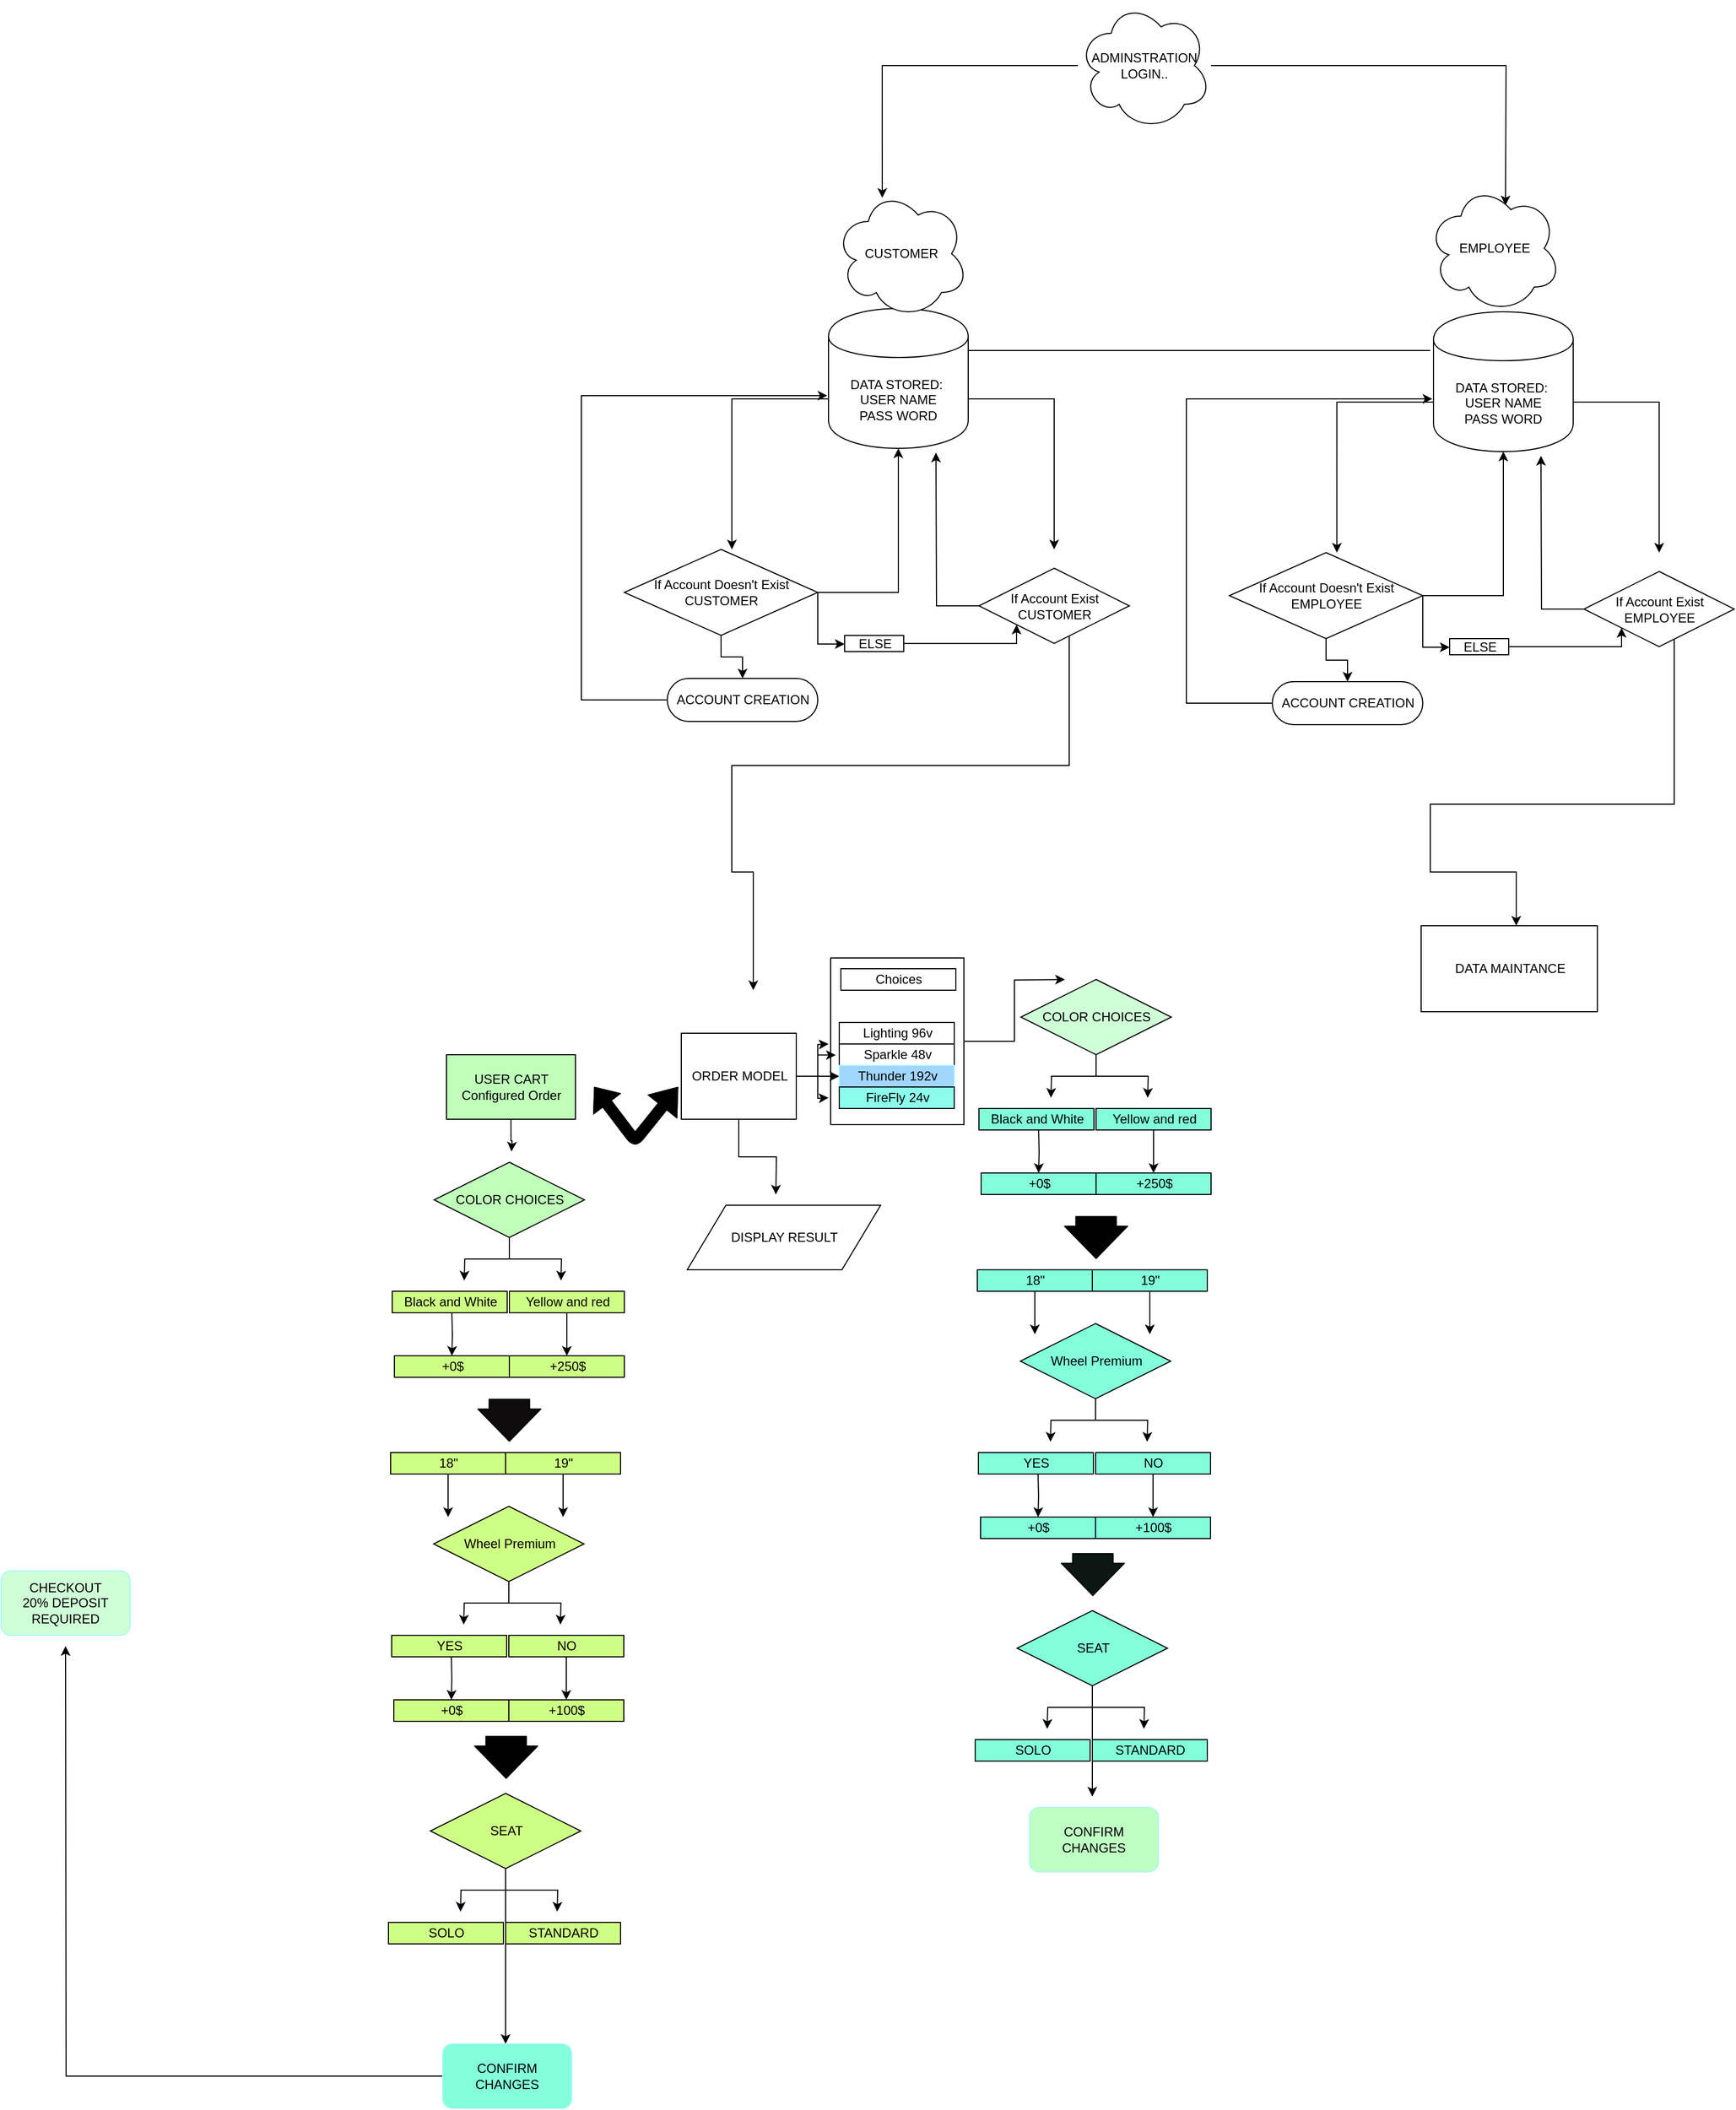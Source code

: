 <mxfile version="12.1.0" type="github" pages="1"><diagram id="tOOhJT7i22HmIIOKfleO" name="Page-1"><mxGraphModel dx="2781" dy="1863" grid="1" gridSize="10" guides="1" tooltips="1" connect="1" arrows="1" fold="1" page="1" pageScale="1" pageWidth="850" pageHeight="1100" math="0" shadow="0"><root><mxCell id="0"/><mxCell id="1" parent="0"/><mxCell id="ttzh-pr97tGaHgZJYW2i-22" style="edgeStyle=orthogonalEdgeStyle;rounded=0;orthogonalLoop=1;jettySize=auto;html=1;" edge="1" parent="1" source="ttzh-pr97tGaHgZJYW2i-20"><mxGeometry relative="1" as="geometry"><mxPoint x="490" y="460" as="targetPoint"/></mxGeometry></mxCell><mxCell id="ttzh-pr97tGaHgZJYW2i-20" value="" style="html=1;dashed=0;whitespace=wrap;" vertex="1" parent="1"><mxGeometry x="272" y="440" width="124" height="155" as="geometry"/></mxCell><mxCell id="7T_k5h3l0pb4piRsph_v-25" style="edgeStyle=orthogonalEdgeStyle;rounded=0;orthogonalLoop=1;jettySize=auto;html=1;entryX=-0.008;entryY=0.623;entryDx=0;entryDy=0;entryPerimeter=0;" parent="1" source="7T_k5h3l0pb4piRsph_v-1" target="7T_k5h3l0pb4piRsph_v-3" edge="1"><mxGeometry relative="1" as="geometry"><mxPoint x="250" y="-80" as="targetPoint"/><Array as="points"><mxPoint x="40" y="200"/><mxPoint x="40" y="-83"/></Array></mxGeometry></mxCell><mxCell id="7T_k5h3l0pb4piRsph_v-1" value="ACCOUNT CREATION" style="html=1;dashed=0;whitespace=wrap;shape=mxgraph.dfd.start" parent="1" vertex="1"><mxGeometry x="120" y="180" width="140" height="40" as="geometry"/></mxCell><mxCell id="7T_k5h3l0pb4piRsph_v-16" style="edgeStyle=orthogonalEdgeStyle;rounded=0;orthogonalLoop=1;jettySize=auto;html=1;entryX=0.556;entryY=0;entryDx=0;entryDy=0;entryPerimeter=0;" parent="1" source="7T_k5h3l0pb4piRsph_v-3" target="7T_k5h3l0pb4piRsph_v-7" edge="1"><mxGeometry relative="1" as="geometry"><Array as="points"><mxPoint x="180" y="-80"/></Array></mxGeometry></mxCell><mxCell id="7T_k5h3l0pb4piRsph_v-17" style="edgeStyle=orthogonalEdgeStyle;rounded=0;orthogonalLoop=1;jettySize=auto;html=1;" parent="1" source="7T_k5h3l0pb4piRsph_v-3" edge="1"><mxGeometry relative="1" as="geometry"><mxPoint x="480" y="60" as="targetPoint"/><Array as="points"><mxPoint x="480" y="-80"/></Array></mxGeometry></mxCell><mxCell id="7T_k5h3l0pb4piRsph_v-3" value="DATA STORED:&amp;nbsp;&lt;br&gt;USER NAME&lt;br&gt;PASS WORD" style="shape=cylinder;whiteSpace=wrap;html=1;boundedLbl=1;backgroundOutline=1;" parent="1" vertex="1"><mxGeometry x="270" y="-164" width="130" height="130" as="geometry"/></mxCell><mxCell id="7T_k5h3l0pb4piRsph_v-26" style="edgeStyle=orthogonalEdgeStyle;rounded=0;orthogonalLoop=1;jettySize=auto;html=1;" parent="1" source="7T_k5h3l0pb4piRsph_v-5" edge="1"><mxGeometry relative="1" as="geometry"><mxPoint x="370" y="-30" as="targetPoint"/></mxGeometry></mxCell><mxCell id="xP6dn8a69uU6Bmhhe62T-63" style="edgeStyle=orthogonalEdgeStyle;rounded=0;orthogonalLoop=1;jettySize=auto;html=1;" parent="1" source="7T_k5h3l0pb4piRsph_v-5" edge="1"><mxGeometry relative="1" as="geometry"><mxPoint x="200" y="470" as="targetPoint"/><Array as="points"><mxPoint x="494" y="261"/><mxPoint x="180" y="261"/><mxPoint x="180" y="360"/><mxPoint x="200" y="360"/><mxPoint x="200" y="400"/></Array></mxGeometry></mxCell><mxCell id="7T_k5h3l0pb4piRsph_v-5" value="If Account Exist&lt;br&gt;CUSTOMER" style="shape=rhombus;html=1;dashed=0;whitespace=wrap;perimeter=rhombusPerimeter;" parent="1" vertex="1"><mxGeometry x="410" y="77.5" width="140" height="70" as="geometry"/></mxCell><mxCell id="7T_k5h3l0pb4piRsph_v-8" style="edgeStyle=orthogonalEdgeStyle;rounded=0;orthogonalLoop=1;jettySize=auto;html=1;entryX=0.5;entryY=0.5;entryDx=0;entryDy=-20;entryPerimeter=0;" parent="1" source="7T_k5h3l0pb4piRsph_v-7" target="7T_k5h3l0pb4piRsph_v-1" edge="1"><mxGeometry relative="1" as="geometry"/></mxCell><mxCell id="7T_k5h3l0pb4piRsph_v-12" style="edgeStyle=orthogonalEdgeStyle;rounded=0;orthogonalLoop=1;jettySize=auto;html=1;exitX=1;exitY=0.5;exitDx=0;exitDy=0;" parent="1" source="7T_k5h3l0pb4piRsph_v-7" target="7T_k5h3l0pb4piRsph_v-10" edge="1"><mxGeometry relative="1" as="geometry"><Array as="points"><mxPoint x="260" y="148"/></Array></mxGeometry></mxCell><mxCell id="7T_k5h3l0pb4piRsph_v-18" style="edgeStyle=orthogonalEdgeStyle;rounded=0;orthogonalLoop=1;jettySize=auto;html=1;" parent="1" source="7T_k5h3l0pb4piRsph_v-7" edge="1"><mxGeometry relative="1" as="geometry"><mxPoint x="335" y="-34" as="targetPoint"/><Array as="points"><mxPoint x="335" y="100"/></Array></mxGeometry></mxCell><mxCell id="7T_k5h3l0pb4piRsph_v-7" value="If Account Doesn't Exist&lt;br&gt;CUSTOMER" style="shape=rhombus;html=1;dashed=0;whitespace=wrap;perimeter=rhombusPerimeter;" parent="1" vertex="1"><mxGeometry x="80" y="60" width="180" height="80" as="geometry"/></mxCell><mxCell id="7T_k5h3l0pb4piRsph_v-24" style="edgeStyle=orthogonalEdgeStyle;rounded=0;orthogonalLoop=1;jettySize=auto;html=1;entryX=0;entryY=1;entryDx=0;entryDy=0;" parent="1" source="7T_k5h3l0pb4piRsph_v-10" target="7T_k5h3l0pb4piRsph_v-5" edge="1"><mxGeometry relative="1" as="geometry"><Array as="points"><mxPoint x="445" y="148"/></Array></mxGeometry></mxCell><mxCell id="7T_k5h3l0pb4piRsph_v-10" value="ELSE" style="html=1;dashed=0;whitespace=wrap;" parent="1" vertex="1"><mxGeometry x="285" y="140" width="55" height="15" as="geometry"/></mxCell><mxCell id="xP6dn8a69uU6Bmhhe62T-27" style="edgeStyle=orthogonalEdgeStyle;rounded=0;orthogonalLoop=1;jettySize=auto;html=1;entryX=-0.008;entryY=0.623;entryDx=0;entryDy=0;entryPerimeter=0;" parent="1" source="xP6dn8a69uU6Bmhhe62T-28" target="xP6dn8a69uU6Bmhhe62T-31" edge="1"><mxGeometry relative="1" as="geometry"><mxPoint x="813" y="-77" as="targetPoint"/><Array as="points"><mxPoint x="603" y="203"/><mxPoint x="603" y="-80"/></Array></mxGeometry></mxCell><mxCell id="xP6dn8a69uU6Bmhhe62T-28" value="ACCOUNT CREATION" style="html=1;dashed=0;whitespace=wrap;shape=mxgraph.dfd.start" parent="1" vertex="1"><mxGeometry x="683" y="183" width="140" height="40" as="geometry"/></mxCell><mxCell id="xP6dn8a69uU6Bmhhe62T-29" style="edgeStyle=orthogonalEdgeStyle;rounded=0;orthogonalLoop=1;jettySize=auto;html=1;entryX=0.556;entryY=0;entryDx=0;entryDy=0;entryPerimeter=0;" parent="1" source="xP6dn8a69uU6Bmhhe62T-31" target="xP6dn8a69uU6Bmhhe62T-38" edge="1"><mxGeometry relative="1" as="geometry"><Array as="points"><mxPoint x="743" y="-77"/></Array></mxGeometry></mxCell><mxCell id="xP6dn8a69uU6Bmhhe62T-30" style="edgeStyle=orthogonalEdgeStyle;rounded=0;orthogonalLoop=1;jettySize=auto;html=1;" parent="1" source="xP6dn8a69uU6Bmhhe62T-31" edge="1"><mxGeometry relative="1" as="geometry"><mxPoint x="1043" y="63" as="targetPoint"/><Array as="points"><mxPoint x="1043" y="-77"/></Array></mxGeometry></mxCell><mxCell id="xP6dn8a69uU6Bmhhe62T-31" value="DATA STORED:&amp;nbsp;&lt;br&gt;USER NAME&lt;br&gt;PASS WORD" style="shape=cylinder;whiteSpace=wrap;html=1;boundedLbl=1;backgroundOutline=1;" parent="1" vertex="1"><mxGeometry x="833" y="-161" width="130" height="130" as="geometry"/></mxCell><mxCell id="xP6dn8a69uU6Bmhhe62T-32" style="edgeStyle=orthogonalEdgeStyle;rounded=0;orthogonalLoop=1;jettySize=auto;html=1;" parent="1" source="xP6dn8a69uU6Bmhhe62T-34" edge="1"><mxGeometry relative="1" as="geometry"><mxPoint x="933" y="-27" as="targetPoint"/></mxGeometry></mxCell><mxCell id="xP6dn8a69uU6Bmhhe62T-65" style="edgeStyle=orthogonalEdgeStyle;rounded=0;orthogonalLoop=1;jettySize=auto;html=1;" parent="1" source="xP6dn8a69uU6Bmhhe62T-34" edge="1"><mxGeometry relative="1" as="geometry"><mxPoint x="910" y="410" as="targetPoint"/><Array as="points"><mxPoint x="1057" y="297"/><mxPoint x="830" y="297"/><mxPoint x="830" y="360"/><mxPoint x="910" y="360"/></Array></mxGeometry></mxCell><mxCell id="xP6dn8a69uU6Bmhhe62T-34" value="If Account Exist&lt;br&gt;EMPLOYEE" style="shape=rhombus;html=1;dashed=0;whitespace=wrap;perimeter=rhombusPerimeter;" parent="1" vertex="1"><mxGeometry x="973" y="80.5" width="140" height="70" as="geometry"/></mxCell><mxCell id="xP6dn8a69uU6Bmhhe62T-35" style="edgeStyle=orthogonalEdgeStyle;rounded=0;orthogonalLoop=1;jettySize=auto;html=1;entryX=0.5;entryY=0.5;entryDx=0;entryDy=-20;entryPerimeter=0;" parent="1" source="xP6dn8a69uU6Bmhhe62T-38" target="xP6dn8a69uU6Bmhhe62T-28" edge="1"><mxGeometry relative="1" as="geometry"/></mxCell><mxCell id="xP6dn8a69uU6Bmhhe62T-36" style="edgeStyle=orthogonalEdgeStyle;rounded=0;orthogonalLoop=1;jettySize=auto;html=1;exitX=1;exitY=0.5;exitDx=0;exitDy=0;" parent="1" source="xP6dn8a69uU6Bmhhe62T-38" target="xP6dn8a69uU6Bmhhe62T-40" edge="1"><mxGeometry relative="1" as="geometry"><Array as="points"><mxPoint x="823" y="151"/></Array></mxGeometry></mxCell><mxCell id="xP6dn8a69uU6Bmhhe62T-37" style="edgeStyle=orthogonalEdgeStyle;rounded=0;orthogonalLoop=1;jettySize=auto;html=1;" parent="1" source="xP6dn8a69uU6Bmhhe62T-38" edge="1"><mxGeometry relative="1" as="geometry"><mxPoint x="898" y="-31" as="targetPoint"/><Array as="points"><mxPoint x="898" y="103"/></Array></mxGeometry></mxCell><mxCell id="xP6dn8a69uU6Bmhhe62T-38" value="If Account Doesn't Exist&lt;br&gt;EMPLOYEE" style="shape=rhombus;html=1;dashed=0;whitespace=wrap;perimeter=rhombusPerimeter;" parent="1" vertex="1"><mxGeometry x="643" y="63" width="180" height="80" as="geometry"/></mxCell><mxCell id="xP6dn8a69uU6Bmhhe62T-39" style="edgeStyle=orthogonalEdgeStyle;rounded=0;orthogonalLoop=1;jettySize=auto;html=1;entryX=0;entryY=1;entryDx=0;entryDy=0;" parent="1" source="xP6dn8a69uU6Bmhhe62T-40" target="xP6dn8a69uU6Bmhhe62T-34" edge="1"><mxGeometry relative="1" as="geometry"><Array as="points"><mxPoint x="1008" y="151"/></Array></mxGeometry></mxCell><mxCell id="xP6dn8a69uU6Bmhhe62T-40" value="ELSE" style="html=1;dashed=0;whitespace=wrap;" parent="1" vertex="1"><mxGeometry x="848" y="143" width="55" height="15" as="geometry"/></mxCell><mxCell id="xP6dn8a69uU6Bmhhe62T-42" value="CUSTOMER" style="shape=cloud;whiteSpace=wrap;html=1;" parent="1" vertex="1"><mxGeometry x="276" y="-275" width="124" height="120" as="geometry"/></mxCell><mxCell id="xP6dn8a69uU6Bmhhe62T-57" value="EMPLOYEE" style="shape=cloud;whiteSpace=wrap;html=1;" parent="1" vertex="1"><mxGeometry x="827.5" y="-280" width="124" height="120" as="geometry"/></mxCell><mxCell id="xP6dn8a69uU6Bmhhe62T-61" style="edgeStyle=orthogonalEdgeStyle;rounded=0;orthogonalLoop=1;jettySize=auto;html=1;entryX=0.355;entryY=0.067;entryDx=0;entryDy=0;entryPerimeter=0;" parent="1" source="xP6dn8a69uU6Bmhhe62T-59" target="xP6dn8a69uU6Bmhhe62T-42" edge="1"><mxGeometry relative="1" as="geometry"/></mxCell><mxCell id="xP6dn8a69uU6Bmhhe62T-62" style="edgeStyle=orthogonalEdgeStyle;rounded=0;orthogonalLoop=1;jettySize=auto;html=1;" parent="1" source="xP6dn8a69uU6Bmhhe62T-59" edge="1"><mxGeometry relative="1" as="geometry"><mxPoint x="900" y="-260" as="targetPoint"/></mxGeometry></mxCell><mxCell id="xP6dn8a69uU6Bmhhe62T-59" value="ADMINSTRATION&lt;br&gt;LOGIN.." style="shape=cloud;whiteSpace=wrap;html=1;" parent="1" vertex="1"><mxGeometry x="502" y="-450" width="124" height="120" as="geometry"/></mxCell><mxCell id="xP6dn8a69uU6Bmhhe62T-72" style="edgeStyle=orthogonalEdgeStyle;rounded=0;orthogonalLoop=1;jettySize=auto;html=1;exitX=0.5;exitY=1;exitDx=0;exitDy=0;" parent="1" source="xP6dn8a69uU6Bmhhe62T-64" edge="1"><mxGeometry relative="1" as="geometry"><mxPoint x="221" y="660" as="targetPoint"/></mxGeometry></mxCell><mxCell id="ttzh-pr97tGaHgZJYW2i-2" style="edgeStyle=orthogonalEdgeStyle;rounded=0;orthogonalLoop=1;jettySize=auto;html=1;" edge="1" parent="1" source="xP6dn8a69uU6Bmhhe62T-64"><mxGeometry relative="1" as="geometry"><mxPoint x="270" y="520" as="targetPoint"/></mxGeometry></mxCell><mxCell id="ttzh-pr97tGaHgZJYW2i-7" style="edgeStyle=orthogonalEdgeStyle;rounded=0;orthogonalLoop=1;jettySize=auto;html=1;exitX=1;exitY=0.5;exitDx=0;exitDy=0;entryX=-0.03;entryY=0.516;entryDx=0;entryDy=0;entryPerimeter=0;" edge="1" parent="1" source="xP6dn8a69uU6Bmhhe62T-64" target="ttzh-pr97tGaHgZJYW2i-4"><mxGeometry relative="1" as="geometry"/></mxCell><mxCell id="ttzh-pr97tGaHgZJYW2i-8" style="edgeStyle=orthogonalEdgeStyle;rounded=0;orthogonalLoop=1;jettySize=auto;html=1;entryX=0;entryY=0.5;entryDx=0;entryDy=0;" edge="1" parent="1" source="xP6dn8a69uU6Bmhhe62T-64" target="ttzh-pr97tGaHgZJYW2i-5"><mxGeometry relative="1" as="geometry"/></mxCell><mxCell id="ttzh-pr97tGaHgZJYW2i-9" style="edgeStyle=orthogonalEdgeStyle;rounded=0;orthogonalLoop=1;jettySize=auto;html=1;" edge="1" parent="1" source="xP6dn8a69uU6Bmhhe62T-64"><mxGeometry relative="1" as="geometry"><mxPoint x="270" y="570" as="targetPoint"/></mxGeometry></mxCell><mxCell id="xP6dn8a69uU6Bmhhe62T-64" value="ORDER MODEL&lt;br&gt;" style="html=1;dashed=0;whitespace=wrap;" parent="1" vertex="1"><mxGeometry x="133" y="510" width="107" height="80" as="geometry"/></mxCell><mxCell id="xP6dn8a69uU6Bmhhe62T-66" value="DATA MAINTANCE" style="html=1;dashed=0;whitespace=wrap;" parent="1" vertex="1"><mxGeometry x="821.5" y="410" width="164" height="80" as="geometry"/></mxCell><mxCell id="xP6dn8a69uU6Bmhhe62T-67" value="DISPLAY RESULT" style="shape=parallelogram;perimeter=parallelogramPerimeter;whiteSpace=wrap;html=1;dashed=0;" parent="1" vertex="1"><mxGeometry x="138.5" y="670" width="180" height="60" as="geometry"/></mxCell><mxCell id="xP6dn8a69uU6Bmhhe62T-73" value="" style="endArrow=none;html=1;exitX=1;exitY=0.3;exitDx=0;exitDy=0;" parent="1" source="7T_k5h3l0pb4piRsph_v-3" edge="1"><mxGeometry width="50" height="50" relative="1" as="geometry"><mxPoint x="550" y="-170.143" as="sourcePoint"/><mxPoint x="830" y="-125" as="targetPoint"/></mxGeometry></mxCell><mxCell id="ttzh-pr97tGaHgZJYW2i-3" value="Lighting 96v" style="html=1;dashed=0;whitespace=wrap;" vertex="1" parent="1"><mxGeometry x="280" y="500" width="107" height="20" as="geometry"/></mxCell><mxCell id="ttzh-pr97tGaHgZJYW2i-4" value="Sparkle 48v" style="html=1;dashed=0;whitespace=wrap;" vertex="1" parent="1"><mxGeometry x="280" y="520" width="107" height="20" as="geometry"/></mxCell><mxCell id="ttzh-pr97tGaHgZJYW2i-5" value="Thunder 192v" style="html=1;dashed=0;whitespace=wrap;fillColor=#A1D6FF;strokeColor=#A8F6FF;" vertex="1" parent="1"><mxGeometry x="280" y="540" width="107" height="20" as="geometry"/></mxCell><mxCell id="ttzh-pr97tGaHgZJYW2i-6" value="FireFly 24v" style="html=1;dashed=0;whitespace=wrap;fillColor=#8CFFEC;" vertex="1" parent="1"><mxGeometry x="280" y="560" width="107" height="20" as="geometry"/></mxCell><mxCell id="ttzh-pr97tGaHgZJYW2i-12" style="edgeStyle=orthogonalEdgeStyle;rounded=0;orthogonalLoop=1;jettySize=auto;html=1;" edge="1" parent="1" source="ttzh-pr97tGaHgZJYW2i-11"><mxGeometry relative="1" as="geometry"><mxPoint x="477" y="570" as="targetPoint"/></mxGeometry></mxCell><mxCell id="ttzh-pr97tGaHgZJYW2i-15" style="edgeStyle=orthogonalEdgeStyle;rounded=0;orthogonalLoop=1;jettySize=auto;html=1;" edge="1" parent="1" source="ttzh-pr97tGaHgZJYW2i-11"><mxGeometry relative="1" as="geometry"><mxPoint x="567" y="570" as="targetPoint"/></mxGeometry></mxCell><mxCell id="ttzh-pr97tGaHgZJYW2i-11" value="COLOR CHOICES" style="shape=rhombus;html=1;dashed=0;whitespace=wrap;perimeter=rhombusPerimeter;fillColor=#CFFFD7;" vertex="1" parent="1"><mxGeometry x="449" y="460" width="140" height="70" as="geometry"/></mxCell><mxCell id="ttzh-pr97tGaHgZJYW2i-13" value="Black and White" style="html=1;dashed=0;whitespace=wrap;fillColor=#82FFDA;" vertex="1" parent="1"><mxGeometry x="410" y="580" width="107" height="20" as="geometry"/></mxCell><mxCell id="ttzh-pr97tGaHgZJYW2i-16" style="edgeStyle=orthogonalEdgeStyle;rounded=0;orthogonalLoop=1;jettySize=auto;html=1;fillColor=#82FFDA;" edge="1" parent="1" source="ttzh-pr97tGaHgZJYW2i-14"><mxGeometry relative="1" as="geometry"><mxPoint x="572.5" y="640" as="targetPoint"/></mxGeometry></mxCell><mxCell id="ttzh-pr97tGaHgZJYW2i-14" value="Yellow and red" style="html=1;dashed=0;whitespace=wrap;fillColor=#82FFDA;" vertex="1" parent="1"><mxGeometry x="519" y="580" width="107" height="20" as="geometry"/></mxCell><mxCell id="ttzh-pr97tGaHgZJYW2i-17" value="+250$" style="html=1;dashed=0;whitespace=wrap;fillColor=#82FFDA;" vertex="1" parent="1"><mxGeometry x="519" y="640" width="107" height="20" as="geometry"/></mxCell><mxCell id="ttzh-pr97tGaHgZJYW2i-18" style="edgeStyle=orthogonalEdgeStyle;rounded=0;orthogonalLoop=1;jettySize=auto;html=1;fillColor=#82FFDA;" edge="1" parent="1"><mxGeometry relative="1" as="geometry"><mxPoint x="465.5" y="640" as="targetPoint"/><mxPoint x="465.5" y="600" as="sourcePoint"/></mxGeometry></mxCell><mxCell id="ttzh-pr97tGaHgZJYW2i-19" value="+0$" style="html=1;dashed=0;whitespace=wrap;fillColor=#82FFDA;" vertex="1" parent="1"><mxGeometry x="412" y="640" width="107" height="20" as="geometry"/></mxCell><mxCell id="ttzh-pr97tGaHgZJYW2i-21" value="Choices" style="html=1;dashed=0;whitespace=wrap;" vertex="1" parent="1"><mxGeometry x="281.5" y="450" width="107" height="20" as="geometry"/></mxCell><mxCell id="ttzh-pr97tGaHgZJYW2i-24" value="" style="shape=flexArrow;endArrow=classic;html=1;width=37.647;endSize=9.647;fillColor=#000000;" edge="1" parent="1"><mxGeometry width="50" height="50" relative="1" as="geometry"><mxPoint x="519" y="680" as="sourcePoint"/><mxPoint x="519" y="720" as="targetPoint"/></mxGeometry></mxCell><mxCell id="ttzh-pr97tGaHgZJYW2i-26" style="edgeStyle=orthogonalEdgeStyle;rounded=0;orthogonalLoop=1;jettySize=auto;html=1;fillColor=#82FFDA;" edge="1" parent="1" source="ttzh-pr97tGaHgZJYW2i-28"><mxGeometry relative="1" as="geometry"><mxPoint x="476.5" y="890" as="targetPoint"/></mxGeometry></mxCell><mxCell id="ttzh-pr97tGaHgZJYW2i-27" style="edgeStyle=orthogonalEdgeStyle;rounded=0;orthogonalLoop=1;jettySize=auto;html=1;fillColor=#82FFDA;" edge="1" parent="1" source="ttzh-pr97tGaHgZJYW2i-28"><mxGeometry relative="1" as="geometry"><mxPoint x="566.5" y="890" as="targetPoint"/></mxGeometry></mxCell><mxCell id="ttzh-pr97tGaHgZJYW2i-28" value="Wheel Premium" style="shape=rhombus;html=1;dashed=0;whitespace=wrap;perimeter=rhombusPerimeter;fillColor=#82FFDA;" vertex="1" parent="1"><mxGeometry x="448.5" y="780" width="140" height="70" as="geometry"/></mxCell><mxCell id="ttzh-pr97tGaHgZJYW2i-29" value="YES" style="html=1;dashed=0;whitespace=wrap;fillColor=#82FFDA;" vertex="1" parent="1"><mxGeometry x="409.5" y="900" width="107" height="20" as="geometry"/></mxCell><mxCell id="ttzh-pr97tGaHgZJYW2i-30" style="edgeStyle=orthogonalEdgeStyle;rounded=0;orthogonalLoop=1;jettySize=auto;html=1;fillColor=#82FFDA;" edge="1" parent="1" source="ttzh-pr97tGaHgZJYW2i-31"><mxGeometry relative="1" as="geometry"><mxPoint x="572.0" y="960" as="targetPoint"/></mxGeometry></mxCell><mxCell id="ttzh-pr97tGaHgZJYW2i-31" value="NO" style="html=1;dashed=0;whitespace=wrap;fillColor=#82FFDA;" vertex="1" parent="1"><mxGeometry x="518.5" y="900" width="107" height="20" as="geometry"/></mxCell><mxCell id="ttzh-pr97tGaHgZJYW2i-32" value="+100$" style="html=1;dashed=0;whitespace=wrap;fillColor=#82FFDA;" vertex="1" parent="1"><mxGeometry x="518.5" y="960" width="107" height="20" as="geometry"/></mxCell><mxCell id="ttzh-pr97tGaHgZJYW2i-33" style="edgeStyle=orthogonalEdgeStyle;rounded=0;orthogonalLoop=1;jettySize=auto;html=1;fillColor=#82FFDA;" edge="1" parent="1"><mxGeometry relative="1" as="geometry"><mxPoint x="465.0" y="960" as="targetPoint"/><mxPoint x="465.0" y="920" as="sourcePoint"/></mxGeometry></mxCell><mxCell id="ttzh-pr97tGaHgZJYW2i-34" value="+0$" style="html=1;dashed=0;whitespace=wrap;fillColor=#82FFDA;" vertex="1" parent="1"><mxGeometry x="411.5" y="960" width="107" height="20" as="geometry"/></mxCell><mxCell id="ttzh-pr97tGaHgZJYW2i-38" style="edgeStyle=orthogonalEdgeStyle;rounded=0;orthogonalLoop=1;jettySize=auto;html=1;fillColor=#82FFDA;" edge="1" parent="1" source="ttzh-pr97tGaHgZJYW2i-35"><mxGeometry relative="1" as="geometry"><mxPoint x="569.0" y="790" as="targetPoint"/></mxGeometry></mxCell><mxCell id="ttzh-pr97tGaHgZJYW2i-35" value="19&quot;" style="html=1;dashed=0;whitespace=wrap;fillColor=#82FFDA;" vertex="1" parent="1"><mxGeometry x="515.5" y="730" width="107" height="20" as="geometry"/></mxCell><mxCell id="ttzh-pr97tGaHgZJYW2i-37" style="edgeStyle=orthogonalEdgeStyle;rounded=0;orthogonalLoop=1;jettySize=auto;html=1;fillColor=#82FFDA;" edge="1" parent="1" source="ttzh-pr97tGaHgZJYW2i-36"><mxGeometry relative="1" as="geometry"><mxPoint x="462" y="790" as="targetPoint"/></mxGeometry></mxCell><mxCell id="ttzh-pr97tGaHgZJYW2i-36" value="18&quot;" style="html=1;dashed=0;whitespace=wrap;fillColor=#82FFDA;" vertex="1" parent="1"><mxGeometry x="408.5" y="730" width="107" height="20" as="geometry"/></mxCell><mxCell id="ttzh-pr97tGaHgZJYW2i-39" style="edgeStyle=orthogonalEdgeStyle;rounded=0;orthogonalLoop=1;jettySize=auto;html=1;fillColor=#82FFDA;" edge="1" parent="1" source="ttzh-pr97tGaHgZJYW2i-41"><mxGeometry relative="1" as="geometry"><mxPoint x="473.5" y="1157.0" as="targetPoint"/></mxGeometry></mxCell><mxCell id="ttzh-pr97tGaHgZJYW2i-40" style="edgeStyle=orthogonalEdgeStyle;rounded=0;orthogonalLoop=1;jettySize=auto;html=1;fillColor=#82FFDA;" edge="1" parent="1" source="ttzh-pr97tGaHgZJYW2i-41"><mxGeometry relative="1" as="geometry"><mxPoint x="563.5" y="1157.0" as="targetPoint"/></mxGeometry></mxCell><mxCell id="ttzh-pr97tGaHgZJYW2i-83" style="edgeStyle=orthogonalEdgeStyle;rounded=0;orthogonalLoop=1;jettySize=auto;html=1;fillColor=#82FFDA;" edge="1" parent="1" source="ttzh-pr97tGaHgZJYW2i-41"><mxGeometry relative="1" as="geometry"><mxPoint x="515.5" y="1220" as="targetPoint"/></mxGeometry></mxCell><mxCell id="ttzh-pr97tGaHgZJYW2i-41" value="SEAT" style="shape=rhombus;html=1;dashed=0;whitespace=wrap;perimeter=rhombusPerimeter;fillColor=#82FFDA;" vertex="1" parent="1"><mxGeometry x="445.5" y="1047" width="140" height="70" as="geometry"/></mxCell><mxCell id="ttzh-pr97tGaHgZJYW2i-42" value="SOLO" style="html=1;dashed=0;whitespace=wrap;fillColor=#82FFDA;" vertex="1" parent="1"><mxGeometry x="406.5" y="1167" width="107" height="20" as="geometry"/></mxCell><mxCell id="ttzh-pr97tGaHgZJYW2i-43" value="STANDARD" style="html=1;dashed=0;whitespace=wrap;fillColor=#82FFDA;" vertex="1" parent="1"><mxGeometry x="515.5" y="1167" width="107" height="20" as="geometry"/></mxCell><mxCell id="ttzh-pr97tGaHgZJYW2i-44" value="" style="shape=flexArrow;endArrow=classic;html=1;width=37.647;endSize=9.647;fillColor=#0C1714;" edge="1" parent="1"><mxGeometry width="50" height="50" relative="1" as="geometry"><mxPoint x="516" y="993.5" as="sourcePoint"/><mxPoint x="516" y="1033.5" as="targetPoint"/></mxGeometry></mxCell><mxCell id="ttzh-pr97tGaHgZJYW2i-48" value="" style="edgeStyle=orthogonalEdgeStyle;rounded=0;orthogonalLoop=1;jettySize=auto;html=1;fillColor=#BFFFBA;" edge="1" parent="1" source="ttzh-pr97tGaHgZJYW2i-46"><mxGeometry relative="1" as="geometry"><mxPoint x="-25" y="620" as="targetPoint"/></mxGeometry></mxCell><mxCell id="ttzh-pr97tGaHgZJYW2i-46" value="USER CART&lt;br&gt;Configured Order" style="rounded=0;whiteSpace=wrap;html=1;fillColor=#BFFFBA;" vertex="1" parent="1"><mxGeometry x="-85.5" y="530" width="120" height="60" as="geometry"/></mxCell><mxCell id="ttzh-pr97tGaHgZJYW2i-51" style="edgeStyle=orthogonalEdgeStyle;rounded=0;orthogonalLoop=1;jettySize=auto;html=1;" edge="1" parent="1" source="ttzh-pr97tGaHgZJYW2i-53"><mxGeometry relative="1" as="geometry"><mxPoint x="-69" y="740" as="targetPoint"/></mxGeometry></mxCell><mxCell id="ttzh-pr97tGaHgZJYW2i-52" style="edgeStyle=orthogonalEdgeStyle;rounded=0;orthogonalLoop=1;jettySize=auto;html=1;" edge="1" parent="1" source="ttzh-pr97tGaHgZJYW2i-53"><mxGeometry relative="1" as="geometry"><mxPoint x="21" y="740" as="targetPoint"/></mxGeometry></mxCell><mxCell id="ttzh-pr97tGaHgZJYW2i-53" value="COLOR CHOICES" style="shape=rhombus;html=1;dashed=0;whitespace=wrap;perimeter=rhombusPerimeter;fillColor=#BFFFBA;" vertex="1" parent="1"><mxGeometry x="-97" y="630" width="140" height="70" as="geometry"/></mxCell><mxCell id="ttzh-pr97tGaHgZJYW2i-54" value="Black and White" style="html=1;dashed=0;whitespace=wrap;fillColor=#CEFF85;" vertex="1" parent="1"><mxGeometry x="-136" y="750" width="107" height="20" as="geometry"/></mxCell><mxCell id="ttzh-pr97tGaHgZJYW2i-55" style="edgeStyle=orthogonalEdgeStyle;rounded=0;orthogonalLoop=1;jettySize=auto;html=1;fillColor=#CEFF85;" edge="1" parent="1" source="ttzh-pr97tGaHgZJYW2i-56"><mxGeometry relative="1" as="geometry"><mxPoint x="26.5" y="810" as="targetPoint"/></mxGeometry></mxCell><mxCell id="ttzh-pr97tGaHgZJYW2i-56" value="Yellow and red" style="html=1;dashed=0;whitespace=wrap;fillColor=#CEFF85;" vertex="1" parent="1"><mxGeometry x="-27" y="750" width="107" height="20" as="geometry"/></mxCell><mxCell id="ttzh-pr97tGaHgZJYW2i-57" value="+250$" style="html=1;dashed=0;whitespace=wrap;fillColor=#CEFF85;" vertex="1" parent="1"><mxGeometry x="-27" y="810" width="107" height="20" as="geometry"/></mxCell><mxCell id="ttzh-pr97tGaHgZJYW2i-58" style="edgeStyle=orthogonalEdgeStyle;rounded=0;orthogonalLoop=1;jettySize=auto;html=1;fillColor=#CEFF85;" edge="1" parent="1"><mxGeometry relative="1" as="geometry"><mxPoint x="-80.5" y="810" as="targetPoint"/><mxPoint x="-80.5" y="770" as="sourcePoint"/></mxGeometry></mxCell><mxCell id="ttzh-pr97tGaHgZJYW2i-59" value="+0$" style="html=1;dashed=0;whitespace=wrap;fillColor=#CEFF85;" vertex="1" parent="1"><mxGeometry x="-134" y="810" width="107" height="20" as="geometry"/></mxCell><mxCell id="ttzh-pr97tGaHgZJYW2i-60" value="" style="shape=flexArrow;endArrow=classic;html=1;width=37.647;endSize=9.647;fillColor=#0D0B0B;" edge="1" parent="1"><mxGeometry width="50" height="50" relative="1" as="geometry"><mxPoint x="-27" y="850" as="sourcePoint"/><mxPoint x="-27" y="890.0" as="targetPoint"/></mxGeometry></mxCell><mxCell id="ttzh-pr97tGaHgZJYW2i-61" style="edgeStyle=orthogonalEdgeStyle;rounded=0;orthogonalLoop=1;jettySize=auto;html=1;fillColor=#CEFF85;" edge="1" parent="1" source="ttzh-pr97tGaHgZJYW2i-63"><mxGeometry relative="1" as="geometry"><mxPoint x="-69.5" y="1060.0" as="targetPoint"/></mxGeometry></mxCell><mxCell id="ttzh-pr97tGaHgZJYW2i-62" style="edgeStyle=orthogonalEdgeStyle;rounded=0;orthogonalLoop=1;jettySize=auto;html=1;fillColor=#CEFF85;" edge="1" parent="1" source="ttzh-pr97tGaHgZJYW2i-63"><mxGeometry relative="1" as="geometry"><mxPoint x="20.5" y="1060.0" as="targetPoint"/></mxGeometry></mxCell><mxCell id="ttzh-pr97tGaHgZJYW2i-63" value="Wheel Premium" style="shape=rhombus;html=1;dashed=0;whitespace=wrap;perimeter=rhombusPerimeter;fillColor=#CEFF85;" vertex="1" parent="1"><mxGeometry x="-97.5" y="950" width="140" height="70" as="geometry"/></mxCell><mxCell id="ttzh-pr97tGaHgZJYW2i-64" value="YES" style="html=1;dashed=0;whitespace=wrap;fillColor=#CEFF85;" vertex="1" parent="1"><mxGeometry x="-136.5" y="1070" width="107" height="20" as="geometry"/></mxCell><mxCell id="ttzh-pr97tGaHgZJYW2i-65" style="edgeStyle=orthogonalEdgeStyle;rounded=0;orthogonalLoop=1;jettySize=auto;html=1;fillColor=#CEFF85;" edge="1" parent="1" source="ttzh-pr97tGaHgZJYW2i-66"><mxGeometry relative="1" as="geometry"><mxPoint x="26.0" y="1130.0" as="targetPoint"/></mxGeometry></mxCell><mxCell id="ttzh-pr97tGaHgZJYW2i-66" value="NO" style="html=1;dashed=0;whitespace=wrap;fillColor=#CEFF85;" vertex="1" parent="1"><mxGeometry x="-27.5" y="1070" width="107" height="20" as="geometry"/></mxCell><mxCell id="ttzh-pr97tGaHgZJYW2i-67" value="+100$" style="html=1;dashed=0;whitespace=wrap;fillColor=#CEFF85;" vertex="1" parent="1"><mxGeometry x="-27.5" y="1130" width="107" height="20" as="geometry"/></mxCell><mxCell id="ttzh-pr97tGaHgZJYW2i-68" style="edgeStyle=orthogonalEdgeStyle;rounded=0;orthogonalLoop=1;jettySize=auto;html=1;fillColor=#CEFF85;" edge="1" parent="1"><mxGeometry relative="1" as="geometry"><mxPoint x="-81" y="1130.0" as="targetPoint"/><mxPoint x="-81" y="1090.0" as="sourcePoint"/></mxGeometry></mxCell><mxCell id="ttzh-pr97tGaHgZJYW2i-69" value="+0$" style="html=1;dashed=0;whitespace=wrap;fillColor=#CEFF85;" vertex="1" parent="1"><mxGeometry x="-134.5" y="1130" width="107" height="20" as="geometry"/></mxCell><mxCell id="ttzh-pr97tGaHgZJYW2i-70" style="edgeStyle=orthogonalEdgeStyle;rounded=0;orthogonalLoop=1;jettySize=auto;html=1;fillColor=#CEFF85;" edge="1" parent="1" source="ttzh-pr97tGaHgZJYW2i-71"><mxGeometry relative="1" as="geometry"><mxPoint x="23" y="960.0" as="targetPoint"/></mxGeometry></mxCell><mxCell id="ttzh-pr97tGaHgZJYW2i-71" value="19&quot;" style="html=1;dashed=0;whitespace=wrap;fillColor=#CEFF85;" vertex="1" parent="1"><mxGeometry x="-30.5" y="900" width="107" height="20" as="geometry"/></mxCell><mxCell id="ttzh-pr97tGaHgZJYW2i-72" style="edgeStyle=orthogonalEdgeStyle;rounded=0;orthogonalLoop=1;jettySize=auto;html=1;fillColor=#CEFF85;" edge="1" parent="1" source="ttzh-pr97tGaHgZJYW2i-73"><mxGeometry relative="1" as="geometry"><mxPoint x="-84" y="960.0" as="targetPoint"/></mxGeometry></mxCell><mxCell id="ttzh-pr97tGaHgZJYW2i-73" value="18&quot;" style="html=1;dashed=0;whitespace=wrap;fillColor=#CEFF85;" vertex="1" parent="1"><mxGeometry x="-137.5" y="900" width="107" height="20" as="geometry"/></mxCell><mxCell id="ttzh-pr97tGaHgZJYW2i-74" style="edgeStyle=orthogonalEdgeStyle;rounded=0;orthogonalLoop=1;jettySize=auto;html=1;fillColor=#CEFF85;" edge="1" parent="1" source="ttzh-pr97tGaHgZJYW2i-76"><mxGeometry relative="1" as="geometry"><mxPoint x="-72.5" y="1327.0" as="targetPoint"/></mxGeometry></mxCell><mxCell id="ttzh-pr97tGaHgZJYW2i-75" style="edgeStyle=orthogonalEdgeStyle;rounded=0;orthogonalLoop=1;jettySize=auto;html=1;fillColor=#CEFF85;" edge="1" parent="1" source="ttzh-pr97tGaHgZJYW2i-76"><mxGeometry relative="1" as="geometry"><mxPoint x="17.5" y="1327.0" as="targetPoint"/></mxGeometry></mxCell><mxCell id="ttzh-pr97tGaHgZJYW2i-81" style="edgeStyle=orthogonalEdgeStyle;rounded=0;orthogonalLoop=1;jettySize=auto;html=1;fillColor=#82FFDA;" edge="1" parent="1" source="ttzh-pr97tGaHgZJYW2i-76"><mxGeometry relative="1" as="geometry"><mxPoint x="-30.5" y="1450" as="targetPoint"/></mxGeometry></mxCell><mxCell id="ttzh-pr97tGaHgZJYW2i-76" value="SEAT" style="shape=rhombus;html=1;dashed=0;whitespace=wrap;perimeter=rhombusPerimeter;fillColor=#CEFF85;" vertex="1" parent="1"><mxGeometry x="-100.5" y="1217" width="140" height="70" as="geometry"/></mxCell><mxCell id="ttzh-pr97tGaHgZJYW2i-77" value="SOLO" style="html=1;dashed=0;whitespace=wrap;fillColor=#CEFF85;" vertex="1" parent="1"><mxGeometry x="-139.5" y="1337" width="107" height="20" as="geometry"/></mxCell><mxCell id="ttzh-pr97tGaHgZJYW2i-78" value="STANDARD" style="html=1;dashed=0;whitespace=wrap;fillColor=#CEFF85;" vertex="1" parent="1"><mxGeometry x="-30.5" y="1337" width="107" height="20" as="geometry"/></mxCell><mxCell id="ttzh-pr97tGaHgZJYW2i-79" value="" style="shape=flexArrow;endArrow=classic;html=1;width=37.647;endSize=9.647;fillColor=#000000;" edge="1" parent="1"><mxGeometry width="50" height="50" relative="1" as="geometry"><mxPoint x="-30" y="1163.5" as="sourcePoint"/><mxPoint x="-30" y="1203.5" as="targetPoint"/></mxGeometry></mxCell><mxCell id="ttzh-pr97tGaHgZJYW2i-86" style="edgeStyle=orthogonalEdgeStyle;rounded=0;orthogonalLoop=1;jettySize=auto;html=1;fillColor=#000000;" edge="1" parent="1" source="ttzh-pr97tGaHgZJYW2i-80"><mxGeometry relative="1" as="geometry"><mxPoint x="-440" y="1080" as="targetPoint"/></mxGeometry></mxCell><mxCell id="ttzh-pr97tGaHgZJYW2i-80" value="CONFIRM CHANGES" style="rounded=1;whiteSpace=wrap;html=1;strokeColor=#A8F6FF;fillColor=#82FFDA;" vertex="1" parent="1"><mxGeometry x="-89" y="1450" width="120" height="60" as="geometry"/></mxCell><mxCell id="ttzh-pr97tGaHgZJYW2i-82" value="CONFIRM CHANGES" style="rounded=1;whiteSpace=wrap;html=1;strokeColor=#A8F6FF;fillColor=#BFFFC3;" vertex="1" parent="1"><mxGeometry x="457" y="1230" width="120" height="60" as="geometry"/></mxCell><mxCell id="ttzh-pr97tGaHgZJYW2i-85" value="" style="shape=flexArrow;endArrow=classic;startArrow=classic;html=1;fillColor=#000000;endWidth=22.857;endSize=7.186;" edge="1" parent="1"><mxGeometry width="50" height="50" relative="1" as="geometry"><mxPoint x="52" y="560" as="sourcePoint"/><mxPoint x="130" y="560" as="targetPoint"/><Array as="points"><mxPoint x="90" y="610"/></Array></mxGeometry></mxCell><mxCell id="ttzh-pr97tGaHgZJYW2i-87" value="CHECKOUT&lt;br&gt;20% DEPOSIT REQUIRED" style="rounded=1;whiteSpace=wrap;html=1;strokeColor=#A8F6FF;fillColor=#CFFFD7;" vertex="1" parent="1"><mxGeometry x="-500" y="1010" width="120" height="60" as="geometry"/></mxCell></root></mxGraphModel></diagram></mxfile>